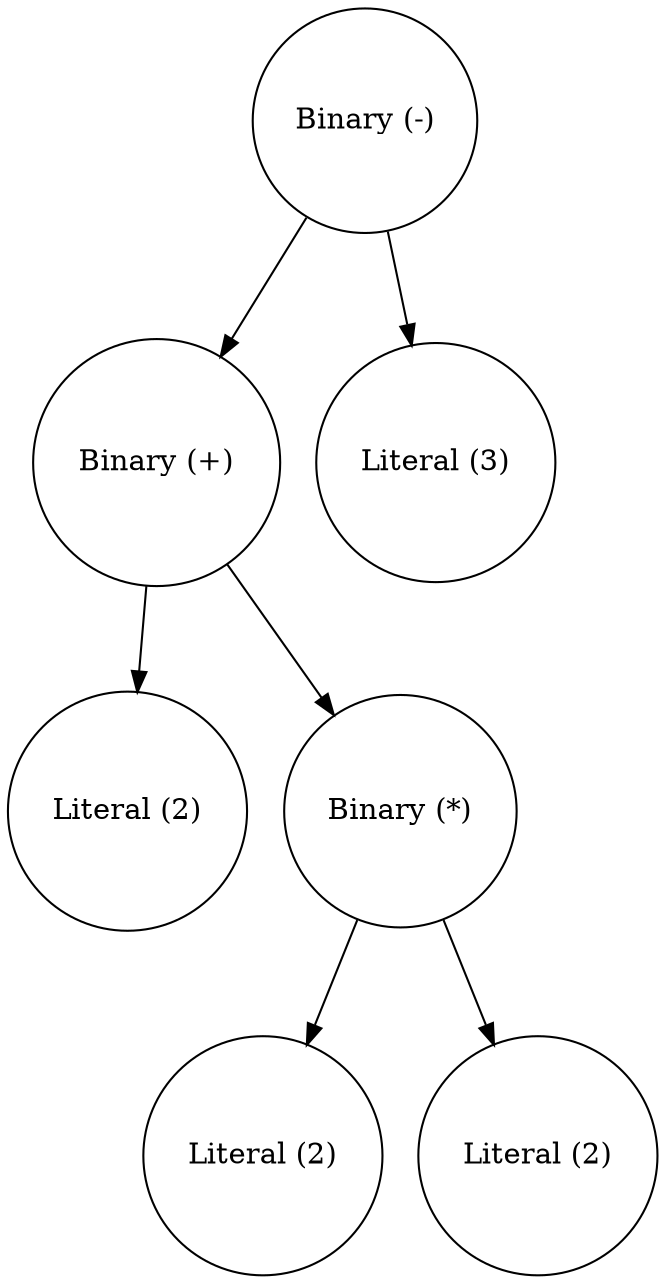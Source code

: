 digraph {
0 [shape="circle" label="Binary (-)"];
1 [shape="circle" label="Binary (+)"];
2 [shape="circle" label="Literal (2)"];
3 [shape="circle" label="Binary (*)"];
4 [shape="circle" label="Literal (2)"];
5 [shape="circle" label="Literal (2)"];
3->4 [label=" "];
3->5 [label=" "];
1->2 [label=" "];
1->3 [label=" "];
6 [shape="circle" label="Literal (3)"];
0->1 [label=" "];
0->6 [label=" "];
}
